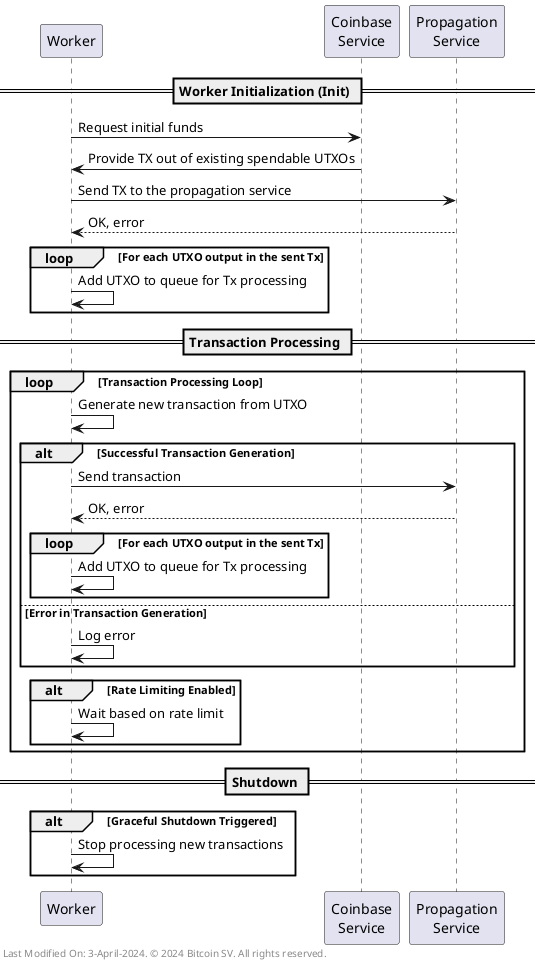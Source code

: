 @startuml Worker Init and Start Function

participant "Worker" as Worker
participant "Coinbase\nService" as Coinbase
participant "Propagation\nService" as Propagation

== Worker Initialization (Init) ==
Worker -> Coinbase : Request initial funds
Coinbase -> Worker : Provide TX out of existing spendable UTXOs
Worker -> Propagation : Send TX to the propagation service
Propagation --> Worker : OK, error

loop For each UTXO output in the sent Tx
    Worker -> Worker : Add UTXO to queue for Tx processing
end

== Transaction Processing ==
loop Transaction Processing Loop
    Worker -> Worker : Generate new transaction from UTXO
    alt Successful Transaction Generation
        Worker -> Propagation : Send transaction
        Propagation --> Worker : OK, error

        loop For each UTXO output in the sent Tx
            Worker -> Worker : Add UTXO to queue for Tx processing
        end

    else Error in Transaction Generation
        Worker -> Worker : Log error
    end

    alt Rate Limiting Enabled
        Worker -> Worker : Wait based on rate limit
    end
end

== Shutdown ==
alt Graceful Shutdown Triggered
    Worker -> Worker : Stop processing new transactions

end

left footer " Last Modified On: 3-April-2024. © 2024 Bitcoin SV. All rights reserved."

@enduml
